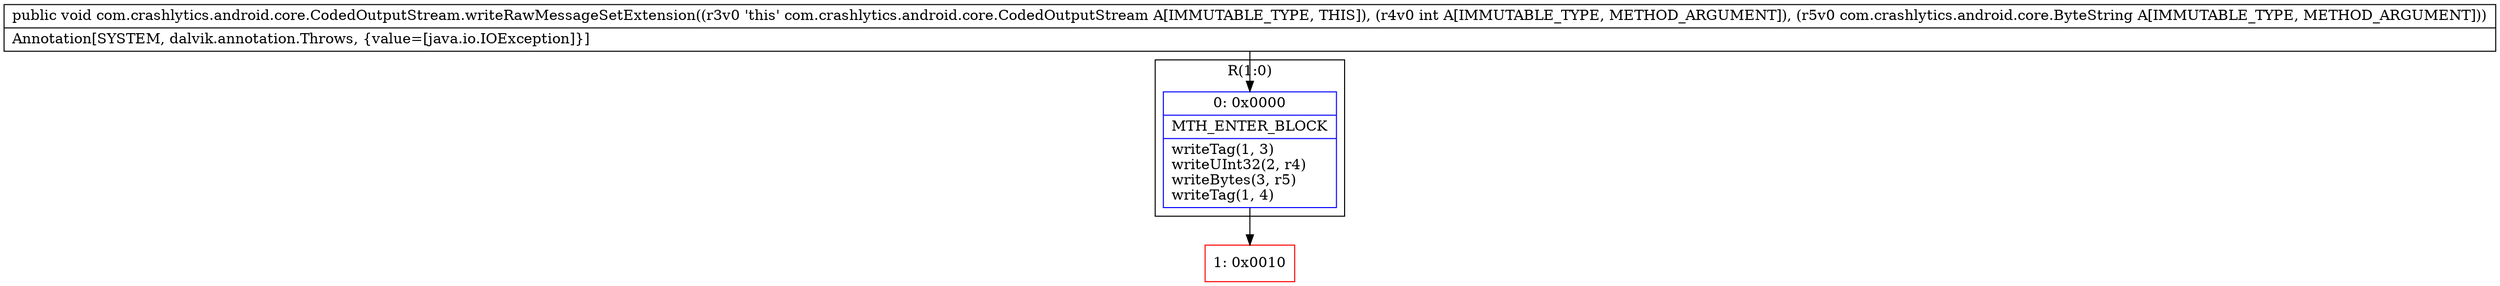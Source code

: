 digraph "CFG forcom.crashlytics.android.core.CodedOutputStream.writeRawMessageSetExtension(ILcom\/crashlytics\/android\/core\/ByteString;)V" {
subgraph cluster_Region_1676186895 {
label = "R(1:0)";
node [shape=record,color=blue];
Node_0 [shape=record,label="{0\:\ 0x0000|MTH_ENTER_BLOCK\l|writeTag(1, 3)\lwriteUInt32(2, r4)\lwriteBytes(3, r5)\lwriteTag(1, 4)\l}"];
}
Node_1 [shape=record,color=red,label="{1\:\ 0x0010}"];
MethodNode[shape=record,label="{public void com.crashlytics.android.core.CodedOutputStream.writeRawMessageSetExtension((r3v0 'this' com.crashlytics.android.core.CodedOutputStream A[IMMUTABLE_TYPE, THIS]), (r4v0 int A[IMMUTABLE_TYPE, METHOD_ARGUMENT]), (r5v0 com.crashlytics.android.core.ByteString A[IMMUTABLE_TYPE, METHOD_ARGUMENT]))  | Annotation[SYSTEM, dalvik.annotation.Throws, \{value=[java.io.IOException]\}]\l}"];
MethodNode -> Node_0;
Node_0 -> Node_1;
}


